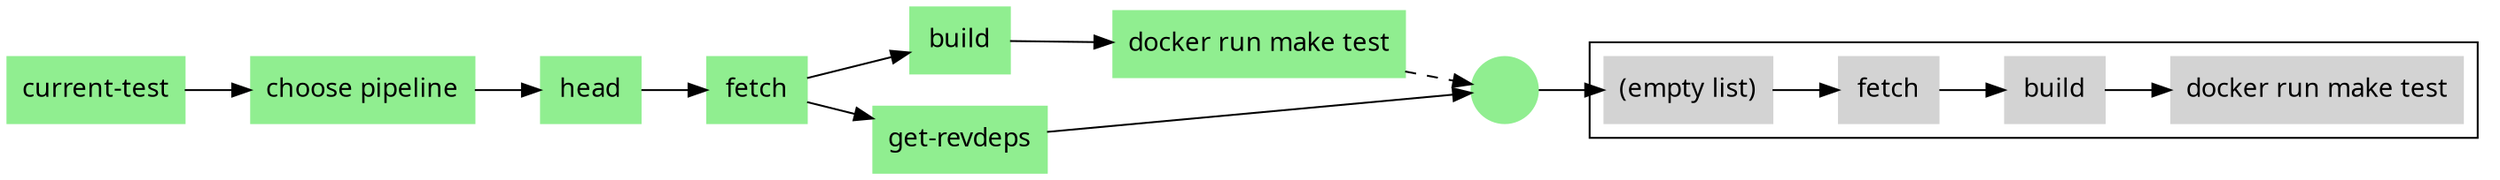 digraph pipeline {
  graph [fontname="ui-system,sans-serif"]
  node [fontname="ui-system,sans-serif",shape="box"]
  edge [fontname="ui-system,sans-serif"]
  rankdir=LR
  n3 [label="current-test",color="#90ee90",fillcolor="#90ee90",style="filled"]
  n2 [label="choose pipeline",color="#90ee90",fillcolor="#90ee90",style="filled"]
  n9 [label="head",color="#90ee90",fillcolor="#90ee90",style="filled"]
  n8 [label="fetch",color="#90ee90",fillcolor="#90ee90",style="filled"]
  n7 [label="build",color="#90ee90",fillcolor="#90ee90",style="filled"]
  n6 [label="docker run make test",color="#90ee90",fillcolor="#90ee90",style="filled"]
  n10 [label="get-revdeps",color="#90ee90",fillcolor="#90ee90",style="filled"]
  n5 [label="",color="#90ee90",fillcolor="#90ee90",style="filled",shape="circle"]
  subgraph cluster_4 {label=""
  n15 [label="(empty list)",color="#d3d3d3",fillcolor="#d3d3d3",style="filled"]
  n14 [label="fetch",color="#d3d3d3",fillcolor="#d3d3d3",style="filled"]
  n13 [label="build",color="#d3d3d3",fillcolor="#d3d3d3",style="filled"]
  n12 [label="docker run make test",color="#d3d3d3",fillcolor="#d3d3d3",style="filled"]
  }
  n13 -> n12
  n14 -> n13
  n15 -> n14
  n5 -> n15
  n10 -> n5
  n6 -> n5 [style="dashed"]
  n8 -> n10
  n7 -> n6
  n8 -> n7
  n9 -> n8
  n2 -> n9
  n3 -> n2
  }
